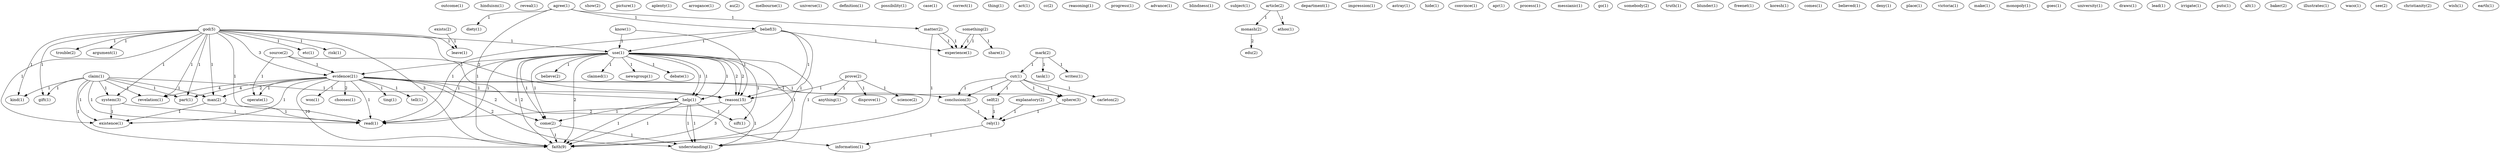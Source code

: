 digraph G {
  outcome [ label="outcome(1)" ];
  hinduism [ label="hinduism(1)" ];
  reveal [ label="reveal(1)" ];
  explanatory [ label="explanatory(2)" ];
  rely [ label="rely(1)" ];
  claim [ label="claim(1)" ];
  gift [ label="gift(1)" ];
  system [ label="system(3)" ];
  revelation [ label="revelation(1)" ];
  part [ label="part(1)" ];
  man [ label="man(2)" ];
  existence [ label="existence(1)" ];
  reason [ label="reason(15)" ];
  read [ label="read(1)" ];
  faith [ label="faith(9)" ];
  kind [ label="kind(1)" ];
  show [ label="show(2)" ];
  picture [ label="picture(1)" ];
  aplenty [ label="aplenty(1)" ];
  arrogance [ label="arrogance(1)" ];
  agree [ label="agree(1)" ];
  diety [ label="diety(1)" ];
  matter [ label="matter(2)" ];
  belief [ label="belief(3)" ];
  au [ label="au(2)" ];
  melbourne [ label="melbourne(1)" ];
  universe [ label="universe(1)" ];
  definition [ label="definition(1)" ];
  possibility [ label="possibility(1)" ];
  case [ label="case(1)" ];
  correct [ label="correct(1)" ];
  thing [ label="thing(1)" ];
  use [ label="use(3)" ];
  believe [ label="believe(2)" ];
  help [ label="help(1)" ];
  claimed [ label="claimed(1)" ];
  newsgroup [ label="newsgroup(1)" ];
  evidence [ label="evidence(21)" ];
  debate [ label="debate(1)" ];
  sift [ label="sift(1)" ];
  come [ label="come(2)" ];
  help [ label="help(1)" ];
  understanding [ label="understanding(1)" ];
  act [ label="act(1)" ];
  cc [ label="cc(2)" ];
  cut [ label="cut(1)" ];
  carleton [ label="carleton(2)" ];
  self [ label="self(2)" ];
  sphere [ label="sphere(3)" ];
  conclusion [ label="conclusion(3)" ];
  reasoning [ label="reasoning(1)" ];
  progress [ label="progress(1)" ];
  god [ label="god(5)" ];
  etc [ label="etc(1)" ];
  risk [ label="risk(1)" ];
  leave [ label="leave(1)" ];
  use [ label="use(1)" ];
  trouble [ label="trouble(2)" ];
  argument [ label="argument(1)" ];
  advance [ label="advance(1)" ];
  mark [ label="mark(2)" ];
  cut [ label="cut(1)" ];
  task [ label="task(1)" ];
  writes [ label="writes(1)" ];
  blindness [ label="blindness(1)" ];
  subject [ label="subject(1)" ];
  article [ label="article(2)" ];
  monash [ label="monash(2)" ];
  athos [ label="athos(1)" ];
  experience [ label="experience(1)" ];
  experience [ label="experience(1)" ];
  department [ label="department(1)" ];
  exists [ label="exists(2)" ];
  impression [ label="impression(1)" ];
  astray [ label="astray(1)" ];
  edu [ label="edu(2)" ];
  prove [ label="prove(2)" ];
  anything [ label="anything(1)" ];
  disprove [ label="disprove(1)" ];
  science [ label="science(2)" ];
  something [ label="something(2)" ];
  share [ label="share(1)" ];
  source [ label="source(2)" ];
  operate [ label="operate(1)" ];
  information [ label="information(1)" ];
  know [ label="know(1)" ];
  hide [ label="hide(1)" ];
  convince [ label="convince(1)" ];
  apr [ label="apr(1)" ];
  process [ label="process(1)" ];
  messianic [ label="messianic(1)" ];
  go [ label="go(1)" ];
  somebody [ label="somebody(2)" ];
  truth [ label="truth(1)" ];
  ting [ label="ting(1)" ];
  tell [ label="tell(1)" ];
  won [ label="won(1)" ];
  chooses [ label="chooses(1)" ];
  blunder [ label="blunder(1)" ];
  freenet [ label="freenet(1)" ];
  koresh [ label="koresh(1)" ];
  comes [ label="comes(1)" ];
  believed [ label="believed(1)" ];
  deny [ label="deny(1)" ];
  place [ label="place(1)" ];
  victoria [ label="victoria(1)" ];
  make [ label="make(1)" ];
  monopoly [ label="monopoly(1)" ];
  goes [ label="goes(1)" ];
  university [ label="university(1)" ];
  draws [ label="draws(1)" ];
  lead [ label="lead(1)" ];
  irrigate [ label="irrigate(1)" ];
  puts [ label="puts(1)" ];
  alt [ label="alt(1)" ];
  baker [ label="baker(2)" ];
  illustrates [ label="illustrates(1)" ];
  waco [ label="waco(1)" ];
  see [ label="see(2)" ];
  christianity [ label="christianity(2)" ];
  wish [ label="wish(1)" ];
  earth [ label="earth(1)" ];
  explanatory -> rely [ label="1" ];
  claim -> gift [ label="1" ];
  claim -> system [ label="1" ];
  claim -> revelation [ label="1" ];
  claim -> part [ label="1" ];
  claim -> man [ label="1" ];
  claim -> existence [ label="1" ];
  claim -> reason [ label="1" ];
  claim -> read [ label="1" ];
  claim -> faith [ label="1" ];
  claim -> kind [ label="1" ];
  agree -> diety [ label="1" ];
  agree -> matter [ label="1" ];
  agree -> belief [ label="1" ];
  agree -> faith [ label="1" ];
  use -> believe [ label="1" ];
  use -> help [ label="1" ];
  use -> claimed [ label="1" ];
  use -> newsgroup [ label="1" ];
  use -> evidence [ label="1" ];
  use -> debate [ label="1" ];
  use -> sift [ label="1" ];
  use -> come [ label="1" ];
  use -> help [ label="1" ];
  use -> reason [ label="2" ];
  use -> read [ label="1" ];
  use -> faith [ label="2" ];
  use -> understanding [ label="1" ];
  cut -> carleton [ label="1" ];
  cut -> self [ label="1" ];
  cut -> sphere [ label="1" ];
  cut -> conclusion [ label="1" ];
  god -> gift [ label="1" ];
  god -> system [ label="1" ];
  god -> etc [ label="1" ];
  god -> evidence [ label="3" ];
  god -> revelation [ label="1" ];
  god -> risk [ label="1" ];
  god -> part [ label="1" ];
  god -> leave [ label="1" ];
  god -> man [ label="1" ];
  god -> use [ label="1" ];
  god -> existence [ label="1" ];
  god -> reason [ label="2" ];
  god -> read [ label="1" ];
  god -> faith [ label="3" ];
  god -> kind [ label="1" ];
  god -> trouble [ label="1" ];
  god -> argument [ label="1" ];
  help -> sift [ label="1" ];
  help -> come [ label="1" ];
  help -> faith [ label="1" ];
  help -> understanding [ label="1" ];
  self -> rely [ label="1" ];
  mark -> cut [ label="1" ];
  mark -> task [ label="1" ];
  mark -> writes [ label="1" ];
  article -> monash [ label="1" ];
  article -> athos [ label="1" ];
  matter -> experience [ label="1" ];
  matter -> experience [ label="1" ];
  matter -> faith [ label="1" ];
  exists -> leave [ label="1" ];
  monash -> edu [ label="2" ];
  prove -> anything [ label="1" ];
  prove -> disprove [ label="1" ];
  prove -> reason [ label="1" ];
  prove -> science [ label="1" ];
  something -> share [ label="1" ];
  something -> experience [ label="1" ];
  something -> experience [ label="1" ];
  system -> existence [ label="1" ];
  system -> read [ label="1" ];
  source -> evidence [ label="1" ];
  source -> operate [ label="1" ];
  source -> information [ label="1" ];
  know -> use [ label="1" ];
  know -> reason [ label="1" ];
  cut -> sphere [ label="1" ];
  cut -> conclusion [ label="1" ];
  evidence -> sphere [ label="1" ];
  evidence -> conclusion [ label="1" ];
  evidence -> revelation [ label="4" ];
  evidence -> ting [ label="1" ];
  evidence -> tell [ label="1" ];
  evidence -> part [ label="4" ];
  evidence -> won [ label="1" ];
  evidence -> man [ label="2" ];
  evidence -> come [ label="2" ];
  evidence -> chooses [ label="2" ];
  evidence -> help [ label="1" ];
  evidence -> operate [ label="1" ];
  evidence -> existence [ label="1" ];
  evidence -> read [ label="1" ];
  evidence -> faith [ label="10" ];
  evidence -> understanding [ label="2" ];
  sphere -> rely [ label="1" ];
  conclusion -> rely [ label="1" ];
  belief -> use [ label="1" ];
  belief -> reason [ label="1" ];
  belief -> read [ label="1" ];
  belief -> experience [ label="1" ];
  belief -> faith [ label="1" ];
  rely -> information [ label="1" ];
  man -> existence [ label="1" ];
  man -> read [ label="1" ];
  use -> come [ label="1" ];
  use -> help [ label="1" ];
  use -> reason [ label="2" ];
  use -> read [ label="1" ];
  use -> faith [ label="2" ];
  use -> understanding [ label="1" ];
  come -> faith [ label="1" ];
  come -> understanding [ label="1" ];
  help -> faith [ label="1" ];
  help -> understanding [ label="1" ];
  reason -> read [ label="2" ];
  reason -> faith [ label="3" ];
  reason -> understanding [ label="1" ];
}
